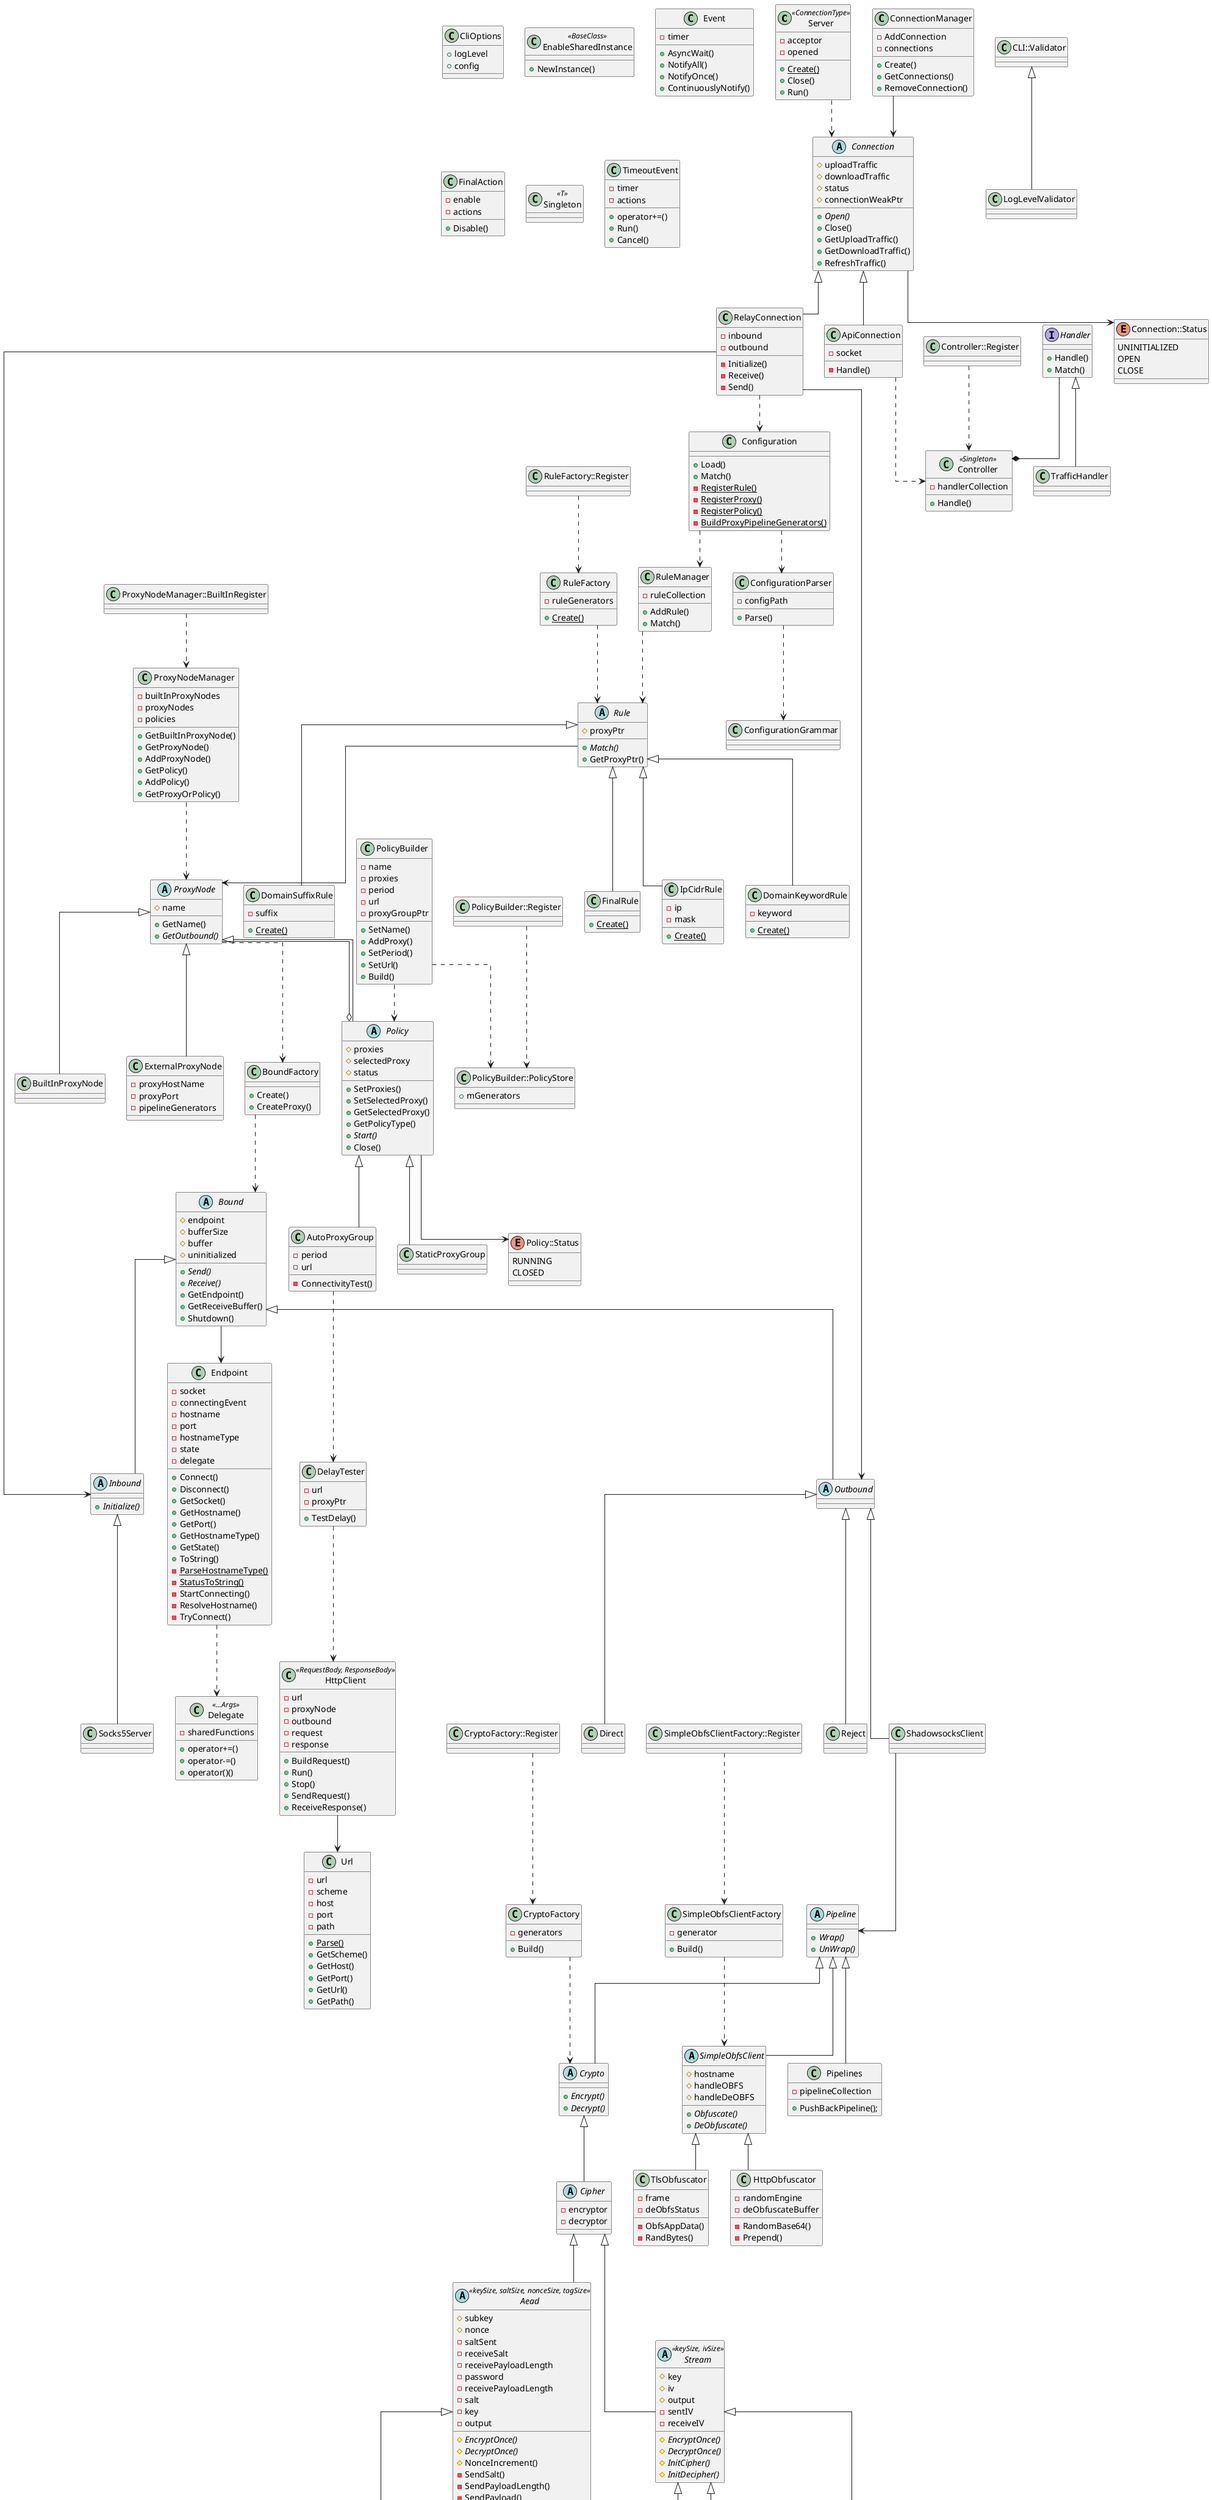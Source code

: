 @startuml
skinparam linetype ortho
class Server<<ConnectionType>>{
    + {static} Create()
    + Close()
    + Run()

    - acceptor
    - opened
}

abstract Connection{
    + {abstract} Open()
    + Close()
    + GetUploadTraffic()
    + GetDownloadTraffic()
    + RefreshTraffic()

    # uploadTraffic
    # downloadTraffic
    # status
    # connectionWeakPtr
}

class ConnectionManager{
    + Create()
    + GetConnections()
    + RemoveConnection()

    - AddConnection
    - connections
}

class RelayConnection extends Connection{
    - Initialize()
    - Receive()
    - Send()

    - inbound
    - outbound
}

enum Connection::Status{
    UNINITIALIZED
    OPEN
    CLOSE
}

class ApiConnection extends Connection{
    - Handle()
    - socket
}

class Controller<<Singleton>>{
    + Handle()
    - handlerCollection
}
class Controller::Register
interface Handler{
    + Handle()
    + Match()
}
class TrafficHandler extends Handler

abstract Bound{
    + {abstract} Send()
    + {abstract} Receive()
    + GetEndpoint()
    + GetReceiveBuffer()
    + Shutdown()

    # endpoint
    # bufferSize
    # buffer
    # uninitialized
}

abstract Inbound extends Bound{
    + {abstract} Initialize()
}

abstract Outbound extends Bound{
}

class BoundFactory{
    + Create()
    + CreateProxy()
}

class Direct extends Outbound
class Reject extends Outbound
class ShadowsocksClient extends Outbound
class Socks5Server extends Inbound

class CliOptions{
    + logLevel
    + config
}

class LogLevelValidator extends CLI::Validator{
}

class Configuration{
    + Load()
    + Match()
    - {static} RegisterRule()
    - {static} RegisterProxy()
    - {static} RegisterPolicy()
    - {static} BuildProxyPipelineGenerators()
}

class ConfigurationGrammar
class ConfigurationParser{
    + Parse()
    - configPath
}

abstract Pipeline{
    + {abstract} Wrap()
    + {abstract} UnWrap()
}

abstract Crypto extends Pipeline{
    + {abstract} Encrypt()
    + {abstract} Decrypt()
}
abstract SimpleObfsClient extends Pipeline{
    + {abstract} Obfuscate()
    + {abstract} DeObfuscate()

    # hostname
    # handleOBFS
    # handleDeOBFS
}
class Pipelines extends Pipeline{
    + PushBackPipeline();
    - pipelineCollection
}

abstract Cipher extends Crypto{
    - encryptor
    - decryptor
}
abstract Aead<<keySize, saltSize, nonceSize, tagSize>> extends Cipher{
    # {abstract} EncryptOnce()
    # {abstract} DecryptOnce()
    # NonceIncrement()
    - SendSalt()
    - SendPayloadLength()
    - SendPayload()
    - ReceiveSalt()
    - ReceivePayloadLength()
    - ReceivePayload()

    # subkey
    # nonce
    - saltSent
    - receiveSalt
    - receivePayloadLength
    - password
    - receivePayloadLength
    - salt
    - key
    - output
}
class OpensslAead extends Aead
class SodiumAead extends Aead
abstract Stream<<keySize, ivSize>> extends Cipher{
    # {abstract} EncryptOnce()
    # {abstract} DecryptOnce()
    # {abstract} InitCipher()
    # {abstract} InitDecipher()
    # key
    # iv
    # output
    - sentIV
    - receiveIV
}
class OpensslStream extends Stream
class SodiumStream extends Stream
class Rc4Md5Stream extends Stream
class CryptoFactory{
    + Build()
    - generators
}
class CryptoFactory::Register
class HKDF{
    + Expand()
    + {static} Hmac()
    + {static} Expand()
    + {static} Extract()
    - digest
    - pseudoRandomKey
}

class HttpObfuscator extends SimpleObfsClient{
    - RandomBase64()
    - Prepend()
    - randomEngine
    - deObfuscateBuffer
}
class TlsObfuscator extends SimpleObfsClient{
    - ObfsAppData()
    - RandBytes()
    - frame
    - deObfsStatus
}
class SimpleObfsClientFactory{
    + Build()
    - generator
}
class SimpleObfsClientFactory::Register

abstract ProxyNode{
    + GetName()
    + {abstract} GetOutbound()

    # name
}

abstract Policy extends ProxyNode{
    + SetProxies()
    + SetSelectedProxy()
    + GetSelectedProxy()
    + GetPolicyType()
    + {abstract} Start()
    + Close()

    # proxies
    # selectedProxy
    # status
}

enum Policy::Status{
    RUNNING
    CLOSED
}
class AutoProxyGroup extends Policy{
    - ConnectivityTest()
    - period
    - url
}
class StaticProxyGroup extends Policy
class BuiltInProxyNode extends ProxyNode
class ExternalProxyNode extends ProxyNode{
    - proxyHostName
    - proxyPort
    - pipelineGenerators
}
class PolicyBuilder{
    + SetName()
    + AddProxy()
    + SetPeriod()
    + SetUrl()
    + Build()
    - name
    - proxies
    - period
    - url
    - proxyGroupPtr
}
class PolicyBuilder::Register
class PolicyBuilder::PolicyStore{
    + mGenerators
}
class ProxyNodeManager{
    + GetBuiltInProxyNode()
    + GetProxyNode()
    + AddProxyNode()
    + GetPolicy()
    + AddPolicy()
    + GetProxyOrPolicy()
    - builtInProxyNodes
    - proxyNodes
    - policies
}
class ProxyNodeManager::BuiltInRegister

abstract Rule{
    + {abstract} Match()
    + GetProxyPtr()

    # proxyPtr
}
class DomainKeywordRule extends Rule{
    + {static} Create()
    - keyword
}
class DomainSuffixRule extends Rule{
    + {static} Create()
    - suffix
}
class FinalRule extends Rule{
    + {static} Create()
}
class IpCidrRule extends Rule{
    + {static} Create()
    - ip
    - mask
}
class RuleFactory{
    + {static} Create()
    - ruleGenerators
}
class RuleFactory::Register
class RuleManager{
    + AddRule()
    + Match()
    - ruleCollection
}

class DelayTester{
    + TestDelay()
    - url
    - proxyPtr
}
class Delegate<<...Args>>{
    + operator+=()
    + operator-=()
    + operator()()
    - sharedFunctions
}
class EnableSharedInstance<<BaseClass>>{
    + NewInstance()
}
class Endpoint{
    + Connect()
    + Disconnect()
    + GetSocket()
    + GetHostname()
    + GetPort()
    + GetHostnameType()
    + GetState()
    + ToString()
    - {static} ParseHostnameType()
    - {static} StatusToString()
    - StartConnecting()
    - ResolveHostname()
    - TryConnect()
    - socket
    - connectingEvent
    - hostname
    - port
    - hostnameType
    - state
    - delegate
}
class Event{
    + AsyncWait()
    + NotifyAll()
    + NotifyOnce()
    + ContinuouslyNotify()
    - timer
}
class FinalAction{
    + Disable()
    - enable
    - actions
}
class HttpClient<<RequestBody, ResponseBody>>{
    + BuildRequest()
    + Run()
    + Stop()
    + SendRequest()
    + ReceiveResponse()
    - url
    - proxyNode
    - outbound
    - request
    - response
}
class Singleton<<T>>
class TimeoutEvent{
    + operator+=()
    + Run()
    + Cancel()
    - timer
    - actions
}
class Url{
    + {static} Parse()
    + GetScheme()
    + GetHost()
    + GetPort()
    + GetUrl()
    + GetPath()
    - url
    - scheme
    - host
    - port
    - path
}


ConnectionManager --> Connection
Connection --> Connection::Status
RelayConnection --> Inbound
RelayConnection --> Outbound
RelayConnection ..> Configuration
ApiConnection ..> Controller
Server ..> Connection

Controller::Register ..> Controller
Handler --* Controller

BoundFactory ..> Bound
Bound --> Endpoint

Configuration ..> RuleManager
Configuration ..> ConfigurationParser
ConfigurationParser ..> ConfigurationGrammar

ShadowsocksClient --> Pipeline

CryptoFactory::Register ..> CryptoFactory
CryptoFactory ..> Crypto
Aead ..> HKDF

SimpleObfsClientFactory::Register ..> SimpleObfsClientFactory
SimpleObfsClientFactory ..> SimpleObfsClient

Rule --> ProxyNode
RuleFactory::Register ..> RuleFactory
RuleFactory ..> Rule
RuleManager ..> Rule

ProxyNodeManager ..> ProxyNode
ProxyNode ..> BoundFactory
ProxyNodeManager::BuiltInRegister ..> ProxyNodeManager

Policy --> Policy::Status
Policy o-- ProxyNode
PolicyBuilder ..> Policy
PolicyBuilder::Register ..> PolicyBuilder::PolicyStore
PolicyBuilder ..> PolicyBuilder::PolicyStore
AutoProxyGroup ..> DelayTester

DelayTester ..> HttpClient
HttpClient --> Url
Endpoint ..> Delegate
@enduml
